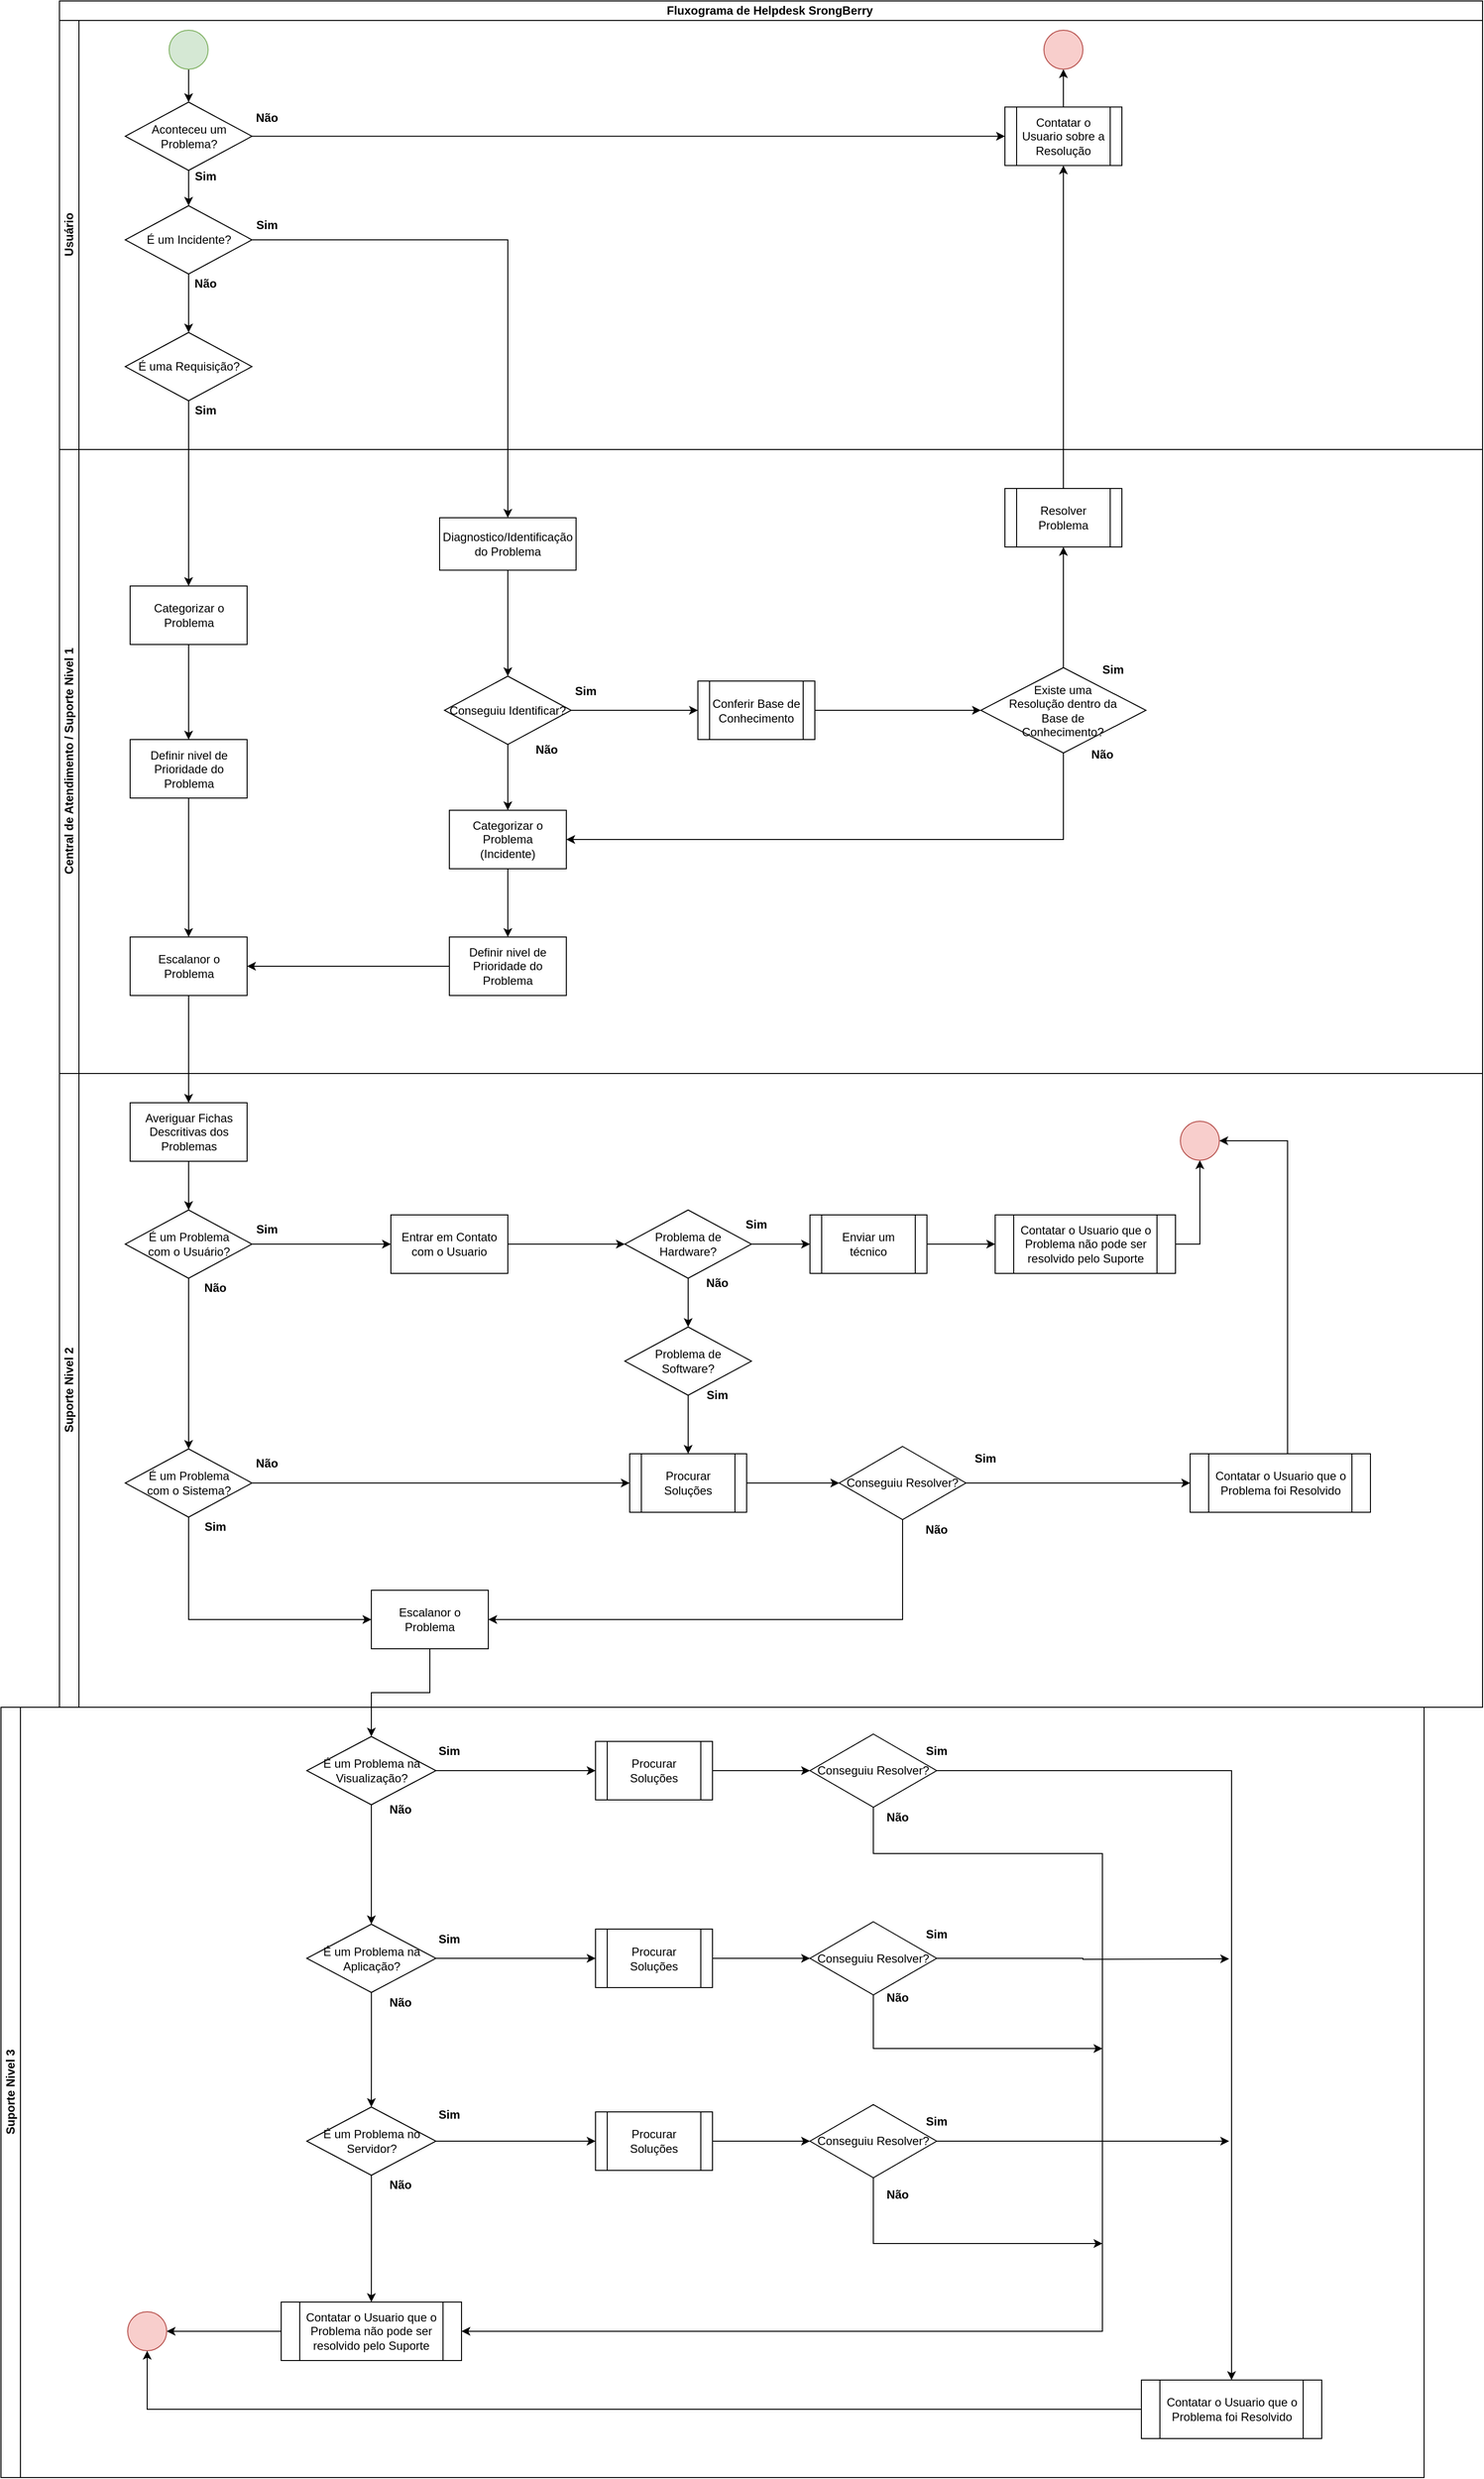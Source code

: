 <mxfile version="14.7.4" type="device"><diagram id="Ul5Ot3bxFoBOUtaAG98L" name="Page-1"><mxGraphModel dx="1038" dy="579" grid="1" gridSize="10" guides="1" tooltips="1" connect="1" arrows="1" fold="1" page="1" pageScale="1" pageWidth="827" pageHeight="1169" math="0" shadow="0"><root><mxCell id="0"/><mxCell id="1" parent="0"/><mxCell id="HW89lJfSW6W3XiBtcc8C-1" value="Fluxograma de Helpdesk SrongBerry&amp;nbsp;" style="swimlane;html=1;childLayout=stackLayout;resizeParent=1;resizeParentMax=0;horizontal=1;startSize=20;horizontalStack=0;" parent="1" vertex="1"><mxGeometry x="200" y="20" width="1460" height="1750" as="geometry"/></mxCell><mxCell id="H0gLCjWkoF_0PNR6tfpx-77" style="edgeStyle=orthogonalEdgeStyle;rounded=0;orthogonalLoop=1;jettySize=auto;html=1;entryX=0.5;entryY=0;entryDx=0;entryDy=0;" parent="HW89lJfSW6W3XiBtcc8C-1" source="H0gLCjWkoF_0PNR6tfpx-32" target="H0gLCjWkoF_0PNR6tfpx-42" edge="1"><mxGeometry relative="1" as="geometry"/></mxCell><mxCell id="H0gLCjWkoF_0PNR6tfpx-41" value="" style="edgeStyle=orthogonalEdgeStyle;rounded=0;orthogonalLoop=1;jettySize=auto;html=1;" parent="HW89lJfSW6W3XiBtcc8C-1" source="H0gLCjWkoF_0PNR6tfpx-30" target="H0gLCjWkoF_0PNR6tfpx-40" edge="1"><mxGeometry relative="1" as="geometry"/></mxCell><mxCell id="H0gLCjWkoF_0PNR6tfpx-97" style="edgeStyle=orthogonalEdgeStyle;rounded=0;orthogonalLoop=1;jettySize=auto;html=1;entryX=0.5;entryY=0;entryDx=0;entryDy=0;" parent="HW89lJfSW6W3XiBtcc8C-1" source="H0gLCjWkoF_0PNR6tfpx-94" target="H0gLCjWkoF_0PNR6tfpx-98" edge="1"><mxGeometry relative="1" as="geometry"><mxPoint x="132.5" y="1180" as="targetPoint"/></mxGeometry></mxCell><mxCell id="HW89lJfSW6W3XiBtcc8C-2" value="Usuário" style="swimlane;html=1;startSize=20;horizontal=0;" parent="HW89lJfSW6W3XiBtcc8C-1" vertex="1"><mxGeometry y="20" width="1460" height="440" as="geometry"><mxRectangle y="20" width="860" height="20" as="alternateBounds"/></mxGeometry></mxCell><mxCell id="H0gLCjWkoF_0PNR6tfpx-22" value="&lt;b&gt;Não&lt;/b&gt;" style="text;html=1;strokeColor=none;fillColor=none;align=center;verticalAlign=middle;whiteSpace=wrap;rounded=0;" parent="HW89lJfSW6W3XiBtcc8C-2" vertex="1"><mxGeometry x="192.5" y="90" width="40" height="20" as="geometry"/></mxCell><mxCell id="H0gLCjWkoF_0PNR6tfpx-26" value="&lt;b&gt;Sim&lt;/b&gt;" style="text;html=1;strokeColor=none;fillColor=none;align=center;verticalAlign=middle;whiteSpace=wrap;rounded=0;" parent="HW89lJfSW6W3XiBtcc8C-2" vertex="1"><mxGeometry x="130" y="150" width="40" height="20" as="geometry"/></mxCell><mxCell id="H0gLCjWkoF_0PNR6tfpx-31" style="edgeStyle=orthogonalEdgeStyle;rounded=0;orthogonalLoop=1;jettySize=auto;html=1;entryX=0.5;entryY=0;entryDx=0;entryDy=0;" parent="HW89lJfSW6W3XiBtcc8C-2" source="H0gLCjWkoF_0PNR6tfpx-28" target="H0gLCjWkoF_0PNR6tfpx-30" edge="1"><mxGeometry relative="1" as="geometry"/></mxCell><mxCell id="H0gLCjWkoF_0PNR6tfpx-100" style="edgeStyle=orthogonalEdgeStyle;rounded=0;orthogonalLoop=1;jettySize=auto;html=1;entryX=0;entryY=0.5;entryDx=0;entryDy=0;" parent="HW89lJfSW6W3XiBtcc8C-2" source="H0gLCjWkoF_0PNR6tfpx-28" target="H0gLCjWkoF_0PNR6tfpx-99" edge="1"><mxGeometry relative="1" as="geometry"/></mxCell><mxCell id="H0gLCjWkoF_0PNR6tfpx-28" value="Aconteceu um Problema?" style="rhombus;whiteSpace=wrap;html=1;" parent="HW89lJfSW6W3XiBtcc8C-2" vertex="1"><mxGeometry x="67.5" y="83.75" width="130" height="70" as="geometry"/></mxCell><mxCell id="H0gLCjWkoF_0PNR6tfpx-33" style="edgeStyle=orthogonalEdgeStyle;rounded=0;orthogonalLoop=1;jettySize=auto;html=1;entryX=0.5;entryY=0;entryDx=0;entryDy=0;" parent="HW89lJfSW6W3XiBtcc8C-2" source="H0gLCjWkoF_0PNR6tfpx-30" target="H0gLCjWkoF_0PNR6tfpx-32" edge="1"><mxGeometry relative="1" as="geometry"/></mxCell><mxCell id="H0gLCjWkoF_0PNR6tfpx-30" value="É um Incidente?" style="rhombus;whiteSpace=wrap;html=1;" parent="HW89lJfSW6W3XiBtcc8C-2" vertex="1"><mxGeometry x="67.5" y="190" width="130" height="70" as="geometry"/></mxCell><mxCell id="H0gLCjWkoF_0PNR6tfpx-32" value="É uma Requisição?" style="rhombus;whiteSpace=wrap;html=1;" parent="HW89lJfSW6W3XiBtcc8C-2" vertex="1"><mxGeometry x="67.5" y="320" width="130" height="70" as="geometry"/></mxCell><mxCell id="H0gLCjWkoF_0PNR6tfpx-44" value="&lt;b&gt;Sim&lt;/b&gt;" style="text;html=1;strokeColor=none;fillColor=none;align=center;verticalAlign=middle;whiteSpace=wrap;rounded=0;" parent="HW89lJfSW6W3XiBtcc8C-2" vertex="1"><mxGeometry x="192.5" y="200" width="40" height="20" as="geometry"/></mxCell><mxCell id="H0gLCjWkoF_0PNR6tfpx-60" value="&lt;b&gt;Sim&lt;/b&gt;" style="text;html=1;strokeColor=none;fillColor=none;align=center;verticalAlign=middle;whiteSpace=wrap;rounded=0;" parent="HW89lJfSW6W3XiBtcc8C-2" vertex="1"><mxGeometry x="130" y="390" width="40" height="20" as="geometry"/></mxCell><mxCell id="H0gLCjWkoF_0PNR6tfpx-61" value="&lt;b&gt;Não&lt;/b&gt;" style="text;html=1;strokeColor=none;fillColor=none;align=center;verticalAlign=middle;whiteSpace=wrap;rounded=0;" parent="HW89lJfSW6W3XiBtcc8C-2" vertex="1"><mxGeometry x="130" y="260" width="40" height="20" as="geometry"/></mxCell><mxCell id="H0gLCjWkoF_0PNR6tfpx-183" style="edgeStyle=orthogonalEdgeStyle;rounded=0;orthogonalLoop=1;jettySize=auto;html=1;entryX=0.5;entryY=1;entryDx=0;entryDy=0;" parent="HW89lJfSW6W3XiBtcc8C-2" source="H0gLCjWkoF_0PNR6tfpx-99" target="H0gLCjWkoF_0PNR6tfpx-107" edge="1"><mxGeometry relative="1" as="geometry"/></mxCell><mxCell id="H0gLCjWkoF_0PNR6tfpx-99" value="Contatar o Usuario sobre a Resolução" style="shape=process;whiteSpace=wrap;html=1;backgroundOutline=1;" parent="HW89lJfSW6W3XiBtcc8C-2" vertex="1"><mxGeometry x="970" y="88.75" width="120" height="60" as="geometry"/></mxCell><mxCell id="H0gLCjWkoF_0PNR6tfpx-106" style="edgeStyle=orthogonalEdgeStyle;rounded=0;orthogonalLoop=1;jettySize=auto;html=1;entryX=0.5;entryY=0;entryDx=0;entryDy=0;" parent="HW89lJfSW6W3XiBtcc8C-2" source="H0gLCjWkoF_0PNR6tfpx-105" target="H0gLCjWkoF_0PNR6tfpx-28" edge="1"><mxGeometry relative="1" as="geometry"/></mxCell><mxCell id="H0gLCjWkoF_0PNR6tfpx-105" value="" style="ellipse;whiteSpace=wrap;html=1;aspect=fixed;fillColor=#d5e8d4;strokeColor=#82b366;" parent="HW89lJfSW6W3XiBtcc8C-2" vertex="1"><mxGeometry x="112.5" y="10" width="40" height="40" as="geometry"/></mxCell><mxCell id="H0gLCjWkoF_0PNR6tfpx-107" value="" style="ellipse;whiteSpace=wrap;html=1;aspect=fixed;fillColor=#f8cecc;strokeColor=#b85450;" parent="HW89lJfSW6W3XiBtcc8C-2" vertex="1"><mxGeometry x="1010" y="10" width="40" height="40" as="geometry"/></mxCell><mxCell id="HW89lJfSW6W3XiBtcc8C-3" value="Central de Atendimento / Suporte Nivel 1" style="swimlane;html=1;startSize=20;horizontal=0;" parent="HW89lJfSW6W3XiBtcc8C-1" vertex="1"><mxGeometry y="460" width="1460" height="640" as="geometry"><mxRectangle y="460" width="1460" height="20" as="alternateBounds"/></mxGeometry></mxCell><mxCell id="H0gLCjWkoF_0PNR6tfpx-87" style="edgeStyle=orthogonalEdgeStyle;rounded=0;orthogonalLoop=1;jettySize=auto;html=1;entryX=0.5;entryY=0;entryDx=0;entryDy=0;" parent="HW89lJfSW6W3XiBtcc8C-3" source="H0gLCjWkoF_0PNR6tfpx-65" target="H0gLCjWkoF_0PNR6tfpx-86" edge="1"><mxGeometry relative="1" as="geometry"/></mxCell><mxCell id="H0gLCjWkoF_0PNR6tfpx-65" value="Conseguiu Identificar?" style="rhombus;whiteSpace=wrap;html=1;" parent="HW89lJfSW6W3XiBtcc8C-3" vertex="1"><mxGeometry x="395" y="232.5" width="130" height="70" as="geometry"/></mxCell><mxCell id="H0gLCjWkoF_0PNR6tfpx-42" value="Categorizar o Problema&lt;br&gt;" style="whiteSpace=wrap;html=1;" parent="HW89lJfSW6W3XiBtcc8C-3" vertex="1"><mxGeometry x="72.5" y="140" width="120" height="60" as="geometry"/></mxCell><mxCell id="H0gLCjWkoF_0PNR6tfpx-79" style="edgeStyle=orthogonalEdgeStyle;rounded=0;orthogonalLoop=1;jettySize=auto;html=1;entryX=0.5;entryY=0;entryDx=0;entryDy=0;" parent="HW89lJfSW6W3XiBtcc8C-3" source="H0gLCjWkoF_0PNR6tfpx-40" target="H0gLCjWkoF_0PNR6tfpx-65" edge="1"><mxGeometry relative="1" as="geometry"/></mxCell><mxCell id="H0gLCjWkoF_0PNR6tfpx-40" value="Diagnostico/Identificação do Problema&lt;br&gt;" style="whiteSpace=wrap;html=1;" parent="HW89lJfSW6W3XiBtcc8C-3" vertex="1"><mxGeometry x="390" y="70" width="140" height="53.75" as="geometry"/></mxCell><mxCell id="H0gLCjWkoF_0PNR6tfpx-83" style="edgeStyle=orthogonalEdgeStyle;rounded=0;orthogonalLoop=1;jettySize=auto;html=1;entryX=0.5;entryY=1;entryDx=0;entryDy=0;" parent="HW89lJfSW6W3XiBtcc8C-3" source="H0gLCjWkoF_0PNR6tfpx-73" target="H0gLCjWkoF_0PNR6tfpx-81" edge="1"><mxGeometry relative="1" as="geometry"/></mxCell><mxCell id="H0gLCjWkoF_0PNR6tfpx-263" style="edgeStyle=orthogonalEdgeStyle;rounded=0;orthogonalLoop=1;jettySize=auto;html=1;entryX=1;entryY=0.5;entryDx=0;entryDy=0;" parent="HW89lJfSW6W3XiBtcc8C-3" source="H0gLCjWkoF_0PNR6tfpx-73" target="H0gLCjWkoF_0PNR6tfpx-86" edge="1"><mxGeometry relative="1" as="geometry"><Array as="points"><mxPoint x="1030" y="400"/></Array></mxGeometry></mxCell><mxCell id="H0gLCjWkoF_0PNR6tfpx-73" value="Existe uma &lt;br&gt;Resolução dentro da&lt;br&gt;Base de &lt;br&gt;Conhecimento?" style="rhombus;whiteSpace=wrap;html=1;" parent="HW89lJfSW6W3XiBtcc8C-3" vertex="1"><mxGeometry x="945.32" y="223.75" width="169.37" height="87.5" as="geometry"/></mxCell><mxCell id="H0gLCjWkoF_0PNR6tfpx-80" style="edgeStyle=orthogonalEdgeStyle;rounded=0;orthogonalLoop=1;jettySize=auto;html=1;entryX=0;entryY=0.5;entryDx=0;entryDy=0;" parent="HW89lJfSW6W3XiBtcc8C-3" source="H0gLCjWkoF_0PNR6tfpx-71" target="H0gLCjWkoF_0PNR6tfpx-73" edge="1"><mxGeometry relative="1" as="geometry"/></mxCell><mxCell id="H0gLCjWkoF_0PNR6tfpx-71" value="Conferir Base de Conhecimento" style="shape=process;whiteSpace=wrap;html=1;backgroundOutline=1;" parent="HW89lJfSW6W3XiBtcc8C-3" vertex="1"><mxGeometry x="655" y="237.5" width="120" height="60" as="geometry"/></mxCell><mxCell id="H0gLCjWkoF_0PNR6tfpx-68" style="edgeStyle=orthogonalEdgeStyle;rounded=0;orthogonalLoop=1;jettySize=auto;html=1;entryX=0;entryY=0.5;entryDx=0;entryDy=0;" parent="HW89lJfSW6W3XiBtcc8C-3" source="H0gLCjWkoF_0PNR6tfpx-65" target="H0gLCjWkoF_0PNR6tfpx-71" edge="1"><mxGeometry relative="1" as="geometry"><mxPoint x="690" y="-235" as="targetPoint"/></mxGeometry></mxCell><mxCell id="H0gLCjWkoF_0PNR6tfpx-75" value="&lt;b&gt;Sim&lt;/b&gt;" style="text;html=1;strokeColor=none;fillColor=none;align=center;verticalAlign=middle;whiteSpace=wrap;rounded=0;" parent="HW89lJfSW6W3XiBtcc8C-3" vertex="1"><mxGeometry x="1061" y="216.25" width="40" height="20" as="geometry"/></mxCell><mxCell id="H0gLCjWkoF_0PNR6tfpx-67" value="&lt;b&gt;Não&lt;/b&gt;" style="text;html=1;strokeColor=none;fillColor=none;align=center;verticalAlign=middle;whiteSpace=wrap;rounded=0;" parent="HW89lJfSW6W3XiBtcc8C-3" vertex="1"><mxGeometry x="480" y="297.5" width="40" height="20" as="geometry"/></mxCell><mxCell id="H0gLCjWkoF_0PNR6tfpx-66" value="&lt;b&gt;Sim&lt;/b&gt;" style="text;html=1;strokeColor=none;fillColor=none;align=center;verticalAlign=middle;whiteSpace=wrap;rounded=0;" parent="HW89lJfSW6W3XiBtcc8C-3" vertex="1"><mxGeometry x="520" y="237.5" width="40" height="20" as="geometry"/></mxCell><mxCell id="H0gLCjWkoF_0PNR6tfpx-81" value="Resolver Problema" style="shape=process;whiteSpace=wrap;html=1;backgroundOutline=1;" parent="HW89lJfSW6W3XiBtcc8C-3" vertex="1"><mxGeometry x="970" y="40" width="120" height="60" as="geometry"/></mxCell><mxCell id="H0gLCjWkoF_0PNR6tfpx-93" style="edgeStyle=orthogonalEdgeStyle;rounded=0;orthogonalLoop=1;jettySize=auto;html=1;entryX=0.5;entryY=0;entryDx=0;entryDy=0;" parent="HW89lJfSW6W3XiBtcc8C-3" source="H0gLCjWkoF_0PNR6tfpx-86" target="H0gLCjWkoF_0PNR6tfpx-92" edge="1"><mxGeometry relative="1" as="geometry"/></mxCell><mxCell id="H0gLCjWkoF_0PNR6tfpx-86" value="Categorizar o Problema&lt;br&gt;(Incidente)" style="whiteSpace=wrap;html=1;" parent="HW89lJfSW6W3XiBtcc8C-3" vertex="1"><mxGeometry x="400" y="370" width="120" height="60" as="geometry"/></mxCell><mxCell id="H0gLCjWkoF_0PNR6tfpx-89" value="&lt;b&gt;Não&lt;/b&gt;" style="text;html=1;strokeColor=none;fillColor=none;align=center;verticalAlign=middle;whiteSpace=wrap;rounded=0;" parent="HW89lJfSW6W3XiBtcc8C-3" vertex="1"><mxGeometry x="1050" y="302.5" width="40" height="20" as="geometry"/></mxCell><mxCell id="H0gLCjWkoF_0PNR6tfpx-96" style="edgeStyle=orthogonalEdgeStyle;rounded=0;orthogonalLoop=1;jettySize=auto;html=1;entryX=1;entryY=0.5;entryDx=0;entryDy=0;" parent="HW89lJfSW6W3XiBtcc8C-3" source="H0gLCjWkoF_0PNR6tfpx-92" target="H0gLCjWkoF_0PNR6tfpx-94" edge="1"><mxGeometry relative="1" as="geometry"/></mxCell><mxCell id="H0gLCjWkoF_0PNR6tfpx-92" value="Definir nivel de Prioridade do Problema" style="whiteSpace=wrap;html=1;" parent="HW89lJfSW6W3XiBtcc8C-3" vertex="1"><mxGeometry x="400" y="500" width="120" height="60" as="geometry"/></mxCell><mxCell id="H0gLCjWkoF_0PNR6tfpx-94" value="Escalanor o Problema" style="whiteSpace=wrap;html=1;" parent="HW89lJfSW6W3XiBtcc8C-3" vertex="1"><mxGeometry x="72.5" y="500" width="120" height="60" as="geometry"/></mxCell><mxCell id="H0gLCjWkoF_0PNR6tfpx-90" value="Definir nivel de Prioridade do Problema" style="whiteSpace=wrap;html=1;" parent="HW89lJfSW6W3XiBtcc8C-3" vertex="1"><mxGeometry x="72.5" y="297.5" width="120" height="60" as="geometry"/></mxCell><mxCell id="H0gLCjWkoF_0PNR6tfpx-91" value="" style="edgeStyle=orthogonalEdgeStyle;rounded=0;orthogonalLoop=1;jettySize=auto;html=1;" parent="HW89lJfSW6W3XiBtcc8C-3" source="H0gLCjWkoF_0PNR6tfpx-42" target="H0gLCjWkoF_0PNR6tfpx-90" edge="1"><mxGeometry relative="1" as="geometry"/></mxCell><mxCell id="H0gLCjWkoF_0PNR6tfpx-95" style="edgeStyle=orthogonalEdgeStyle;rounded=0;orthogonalLoop=1;jettySize=auto;html=1;entryX=0.5;entryY=0;entryDx=0;entryDy=0;" parent="HW89lJfSW6W3XiBtcc8C-3" source="H0gLCjWkoF_0PNR6tfpx-90" target="H0gLCjWkoF_0PNR6tfpx-94" edge="1"><mxGeometry relative="1" as="geometry"/></mxCell><mxCell id="H0gLCjWkoF_0PNR6tfpx-182" style="edgeStyle=orthogonalEdgeStyle;rounded=0;orthogonalLoop=1;jettySize=auto;html=1;entryX=0.5;entryY=1;entryDx=0;entryDy=0;" parent="HW89lJfSW6W3XiBtcc8C-1" source="H0gLCjWkoF_0PNR6tfpx-81" target="H0gLCjWkoF_0PNR6tfpx-99" edge="1"><mxGeometry relative="1" as="geometry"/></mxCell><mxCell id="HW89lJfSW6W3XiBtcc8C-4" value="Suporte Nivel 2" style="swimlane;html=1;startSize=20;horizontal=0;" parent="HW89lJfSW6W3XiBtcc8C-1" vertex="1"><mxGeometry y="1100" width="1460" height="650" as="geometry"><mxRectangle y="1100" width="1460" height="20" as="alternateBounds"/></mxGeometry></mxCell><mxCell id="H0gLCjWkoF_0PNR6tfpx-109" style="edgeStyle=orthogonalEdgeStyle;rounded=0;orthogonalLoop=1;jettySize=auto;html=1;entryX=0.5;entryY=0;entryDx=0;entryDy=0;" parent="HW89lJfSW6W3XiBtcc8C-4" source="H0gLCjWkoF_0PNR6tfpx-98" target="H0gLCjWkoF_0PNR6tfpx-108" edge="1"><mxGeometry relative="1" as="geometry"/></mxCell><mxCell id="H0gLCjWkoF_0PNR6tfpx-98" value="Averiguar Fichas Descritivas dos Problemas" style="whiteSpace=wrap;html=1;" parent="HW89lJfSW6W3XiBtcc8C-4" vertex="1"><mxGeometry x="72.5" y="30" width="120" height="60" as="geometry"/></mxCell><mxCell id="H0gLCjWkoF_0PNR6tfpx-111" style="edgeStyle=orthogonalEdgeStyle;rounded=0;orthogonalLoop=1;jettySize=auto;html=1;" parent="HW89lJfSW6W3XiBtcc8C-4" source="H0gLCjWkoF_0PNR6tfpx-108" target="H0gLCjWkoF_0PNR6tfpx-110" edge="1"><mxGeometry relative="1" as="geometry"/></mxCell><mxCell id="H0gLCjWkoF_0PNR6tfpx-108" value="É um Problema &lt;br&gt;com o Usuário?" style="rhombus;whiteSpace=wrap;html=1;" parent="HW89lJfSW6W3XiBtcc8C-4" vertex="1"><mxGeometry x="67.5" y="140" width="130" height="70" as="geometry"/></mxCell><mxCell id="H0gLCjWkoF_0PNR6tfpx-164" style="edgeStyle=orthogonalEdgeStyle;rounded=0;orthogonalLoop=1;jettySize=auto;html=1;entryX=0;entryY=0.5;entryDx=0;entryDy=0;" parent="HW89lJfSW6W3XiBtcc8C-4" source="H0gLCjWkoF_0PNR6tfpx-110" target="H0gLCjWkoF_0PNR6tfpx-159" edge="1"><mxGeometry relative="1" as="geometry"><Array as="points"><mxPoint x="133" y="560"/></Array></mxGeometry></mxCell><mxCell id="H0gLCjWkoF_0PNR6tfpx-165" style="edgeStyle=orthogonalEdgeStyle;rounded=0;orthogonalLoop=1;jettySize=auto;html=1;entryX=0;entryY=0.5;entryDx=0;entryDy=0;" parent="HW89lJfSW6W3XiBtcc8C-4" source="H0gLCjWkoF_0PNR6tfpx-110" target="H0gLCjWkoF_0PNR6tfpx-152" edge="1"><mxGeometry relative="1" as="geometry"/></mxCell><mxCell id="H0gLCjWkoF_0PNR6tfpx-110" value="É um Problema &lt;br&gt;com o Sistema?" style="rhombus;whiteSpace=wrap;html=1;" parent="HW89lJfSW6W3XiBtcc8C-4" vertex="1"><mxGeometry x="67.5" y="385" width="130" height="70" as="geometry"/></mxCell><mxCell id="H0gLCjWkoF_0PNR6tfpx-112" value="&lt;b&gt;Não&lt;/b&gt;" style="text;html=1;strokeColor=none;fillColor=none;align=center;verticalAlign=middle;whiteSpace=wrap;rounded=0;" parent="HW89lJfSW6W3XiBtcc8C-4" vertex="1"><mxGeometry x="140" y="210" width="40" height="20" as="geometry"/></mxCell><mxCell id="H0gLCjWkoF_0PNR6tfpx-115" value="&lt;b&gt;Sim&lt;/b&gt;" style="text;html=1;strokeColor=none;fillColor=none;align=center;verticalAlign=middle;whiteSpace=wrap;rounded=0;" parent="HW89lJfSW6W3XiBtcc8C-4" vertex="1"><mxGeometry x="192.5" y="150" width="40" height="20" as="geometry"/></mxCell><mxCell id="H0gLCjWkoF_0PNR6tfpx-147" style="edgeStyle=orthogonalEdgeStyle;rounded=0;orthogonalLoop=1;jettySize=auto;html=1;" parent="HW89lJfSW6W3XiBtcc8C-4" source="H0gLCjWkoF_0PNR6tfpx-123" target="H0gLCjWkoF_0PNR6tfpx-146" edge="1"><mxGeometry relative="1" as="geometry"/></mxCell><mxCell id="aIm0UG-FdpnNy0SWJvzd-2" style="edgeStyle=orthogonalEdgeStyle;rounded=0;orthogonalLoop=1;jettySize=auto;html=1;exitX=1;exitY=0.5;exitDx=0;exitDy=0;entryX=0;entryY=0.5;entryDx=0;entryDy=0;" edge="1" parent="HW89lJfSW6W3XiBtcc8C-4" source="H0gLCjWkoF_0PNR6tfpx-123" target="aIm0UG-FdpnNy0SWJvzd-1"><mxGeometry relative="1" as="geometry"/></mxCell><mxCell id="H0gLCjWkoF_0PNR6tfpx-123" value="Problema de Hardware?" style="rhombus;whiteSpace=wrap;html=1;" parent="HW89lJfSW6W3XiBtcc8C-4" vertex="1"><mxGeometry x="580" y="140" width="130" height="70" as="geometry"/></mxCell><mxCell id="H0gLCjWkoF_0PNR6tfpx-137" value="&lt;b&gt;Sim&lt;/b&gt;" style="text;html=1;strokeColor=none;fillColor=none;align=center;verticalAlign=middle;whiteSpace=wrap;rounded=0;" parent="HW89lJfSW6W3XiBtcc8C-4" vertex="1"><mxGeometry x="695" y="145" width="40" height="20" as="geometry"/></mxCell><mxCell id="H0gLCjWkoF_0PNR6tfpx-179" style="edgeStyle=orthogonalEdgeStyle;rounded=0;orthogonalLoop=1;jettySize=auto;html=1;entryX=0.5;entryY=1;entryDx=0;entryDy=0;" parent="HW89lJfSW6W3XiBtcc8C-4" source="H0gLCjWkoF_0PNR6tfpx-140" target="H0gLCjWkoF_0PNR6tfpx-142" edge="1"><mxGeometry relative="1" as="geometry"/></mxCell><mxCell id="H0gLCjWkoF_0PNR6tfpx-140" value="&lt;span&gt;Contatar o Usuario que o Problema não pode ser resolvido pelo Suporte&lt;/span&gt;" style="shape=process;whiteSpace=wrap;html=1;backgroundOutline=1;" parent="HW89lJfSW6W3XiBtcc8C-4" vertex="1"><mxGeometry x="960" y="145" width="185" height="60" as="geometry"/></mxCell><mxCell id="H0gLCjWkoF_0PNR6tfpx-142" value="" style="ellipse;whiteSpace=wrap;html=1;aspect=fixed;fillColor=#f8cecc;strokeColor=#b85450;" parent="HW89lJfSW6W3XiBtcc8C-4" vertex="1"><mxGeometry x="1150" y="49" width="40" height="40" as="geometry"/></mxCell><mxCell id="H0gLCjWkoF_0PNR6tfpx-153" style="edgeStyle=orthogonalEdgeStyle;rounded=0;orthogonalLoop=1;jettySize=auto;html=1;" parent="HW89lJfSW6W3XiBtcc8C-4" source="H0gLCjWkoF_0PNR6tfpx-146" target="H0gLCjWkoF_0PNR6tfpx-152" edge="1"><mxGeometry relative="1" as="geometry"/></mxCell><mxCell id="H0gLCjWkoF_0PNR6tfpx-146" value="Problema de &lt;br&gt;Software?" style="rhombus;whiteSpace=wrap;html=1;" parent="HW89lJfSW6W3XiBtcc8C-4" vertex="1"><mxGeometry x="580" y="260" width="130" height="70" as="geometry"/></mxCell><mxCell id="H0gLCjWkoF_0PNR6tfpx-148" value="&lt;b&gt;Não&lt;/b&gt;" style="text;html=1;strokeColor=none;fillColor=none;align=center;verticalAlign=middle;whiteSpace=wrap;rounded=0;" parent="HW89lJfSW6W3XiBtcc8C-4" vertex="1"><mxGeometry x="655" y="205" width="40" height="20" as="geometry"/></mxCell><mxCell id="H0gLCjWkoF_0PNR6tfpx-149" value="&lt;b&gt;Sim&lt;/b&gt;" style="text;html=1;strokeColor=none;fillColor=none;align=center;verticalAlign=middle;whiteSpace=wrap;rounded=0;" parent="HW89lJfSW6W3XiBtcc8C-4" vertex="1"><mxGeometry x="655" y="320" width="40" height="20" as="geometry"/></mxCell><mxCell id="H0gLCjWkoF_0PNR6tfpx-155" style="edgeStyle=orthogonalEdgeStyle;rounded=0;orthogonalLoop=1;jettySize=auto;html=1;entryX=0;entryY=0.5;entryDx=0;entryDy=0;" parent="HW89lJfSW6W3XiBtcc8C-4" source="H0gLCjWkoF_0PNR6tfpx-152" target="H0gLCjWkoF_0PNR6tfpx-154" edge="1"><mxGeometry relative="1" as="geometry"/></mxCell><mxCell id="H0gLCjWkoF_0PNR6tfpx-152" value="Procurar Soluções" style="shape=process;whiteSpace=wrap;html=1;backgroundOutline=1;" parent="HW89lJfSW6W3XiBtcc8C-4" vertex="1"><mxGeometry x="585" y="390" width="120" height="60" as="geometry"/></mxCell><mxCell id="H0gLCjWkoF_0PNR6tfpx-161" style="edgeStyle=orthogonalEdgeStyle;rounded=0;orthogonalLoop=1;jettySize=auto;html=1;entryX=1;entryY=0.5;entryDx=0;entryDy=0;" parent="HW89lJfSW6W3XiBtcc8C-4" source="H0gLCjWkoF_0PNR6tfpx-154" target="H0gLCjWkoF_0PNR6tfpx-159" edge="1"><mxGeometry relative="1" as="geometry"><Array as="points"><mxPoint x="865" y="560"/></Array></mxGeometry></mxCell><mxCell id="H0gLCjWkoF_0PNR6tfpx-265" style="edgeStyle=orthogonalEdgeStyle;rounded=0;orthogonalLoop=1;jettySize=auto;html=1;entryX=0;entryY=0.5;entryDx=0;entryDy=0;" parent="HW89lJfSW6W3XiBtcc8C-4" source="H0gLCjWkoF_0PNR6tfpx-154" target="H0gLCjWkoF_0PNR6tfpx-264" edge="1"><mxGeometry relative="1" as="geometry"/></mxCell><mxCell id="H0gLCjWkoF_0PNR6tfpx-154" value="Conseguiu Resolver?" style="rhombus;whiteSpace=wrap;html=1;" parent="HW89lJfSW6W3XiBtcc8C-4" vertex="1"><mxGeometry x="800" y="382.5" width="130" height="75" as="geometry"/></mxCell><mxCell id="H0gLCjWkoF_0PNR6tfpx-156" value="&lt;b&gt;Não&lt;/b&gt;" style="text;html=1;strokeColor=none;fillColor=none;align=center;verticalAlign=middle;whiteSpace=wrap;rounded=0;" parent="HW89lJfSW6W3XiBtcc8C-4" vertex="1"><mxGeometry x="880" y="457.5" width="40" height="20" as="geometry"/></mxCell><mxCell id="H0gLCjWkoF_0PNR6tfpx-157" value="&lt;b&gt;Sim&lt;/b&gt;" style="text;html=1;strokeColor=none;fillColor=none;align=center;verticalAlign=middle;whiteSpace=wrap;rounded=0;" parent="HW89lJfSW6W3XiBtcc8C-4" vertex="1"><mxGeometry x="930" y="385" width="40" height="20" as="geometry"/></mxCell><mxCell id="H0gLCjWkoF_0PNR6tfpx-159" value="Escalanor o Problema" style="whiteSpace=wrap;html=1;" parent="HW89lJfSW6W3XiBtcc8C-4" vertex="1"><mxGeometry x="320" y="530" width="120" height="60" as="geometry"/></mxCell><mxCell id="H0gLCjWkoF_0PNR6tfpx-163" value="&lt;b&gt;Sim&lt;/b&gt;" style="text;html=1;strokeColor=none;fillColor=none;align=center;verticalAlign=middle;whiteSpace=wrap;rounded=0;" parent="HW89lJfSW6W3XiBtcc8C-4" vertex="1"><mxGeometry x="140" y="455" width="40" height="20" as="geometry"/></mxCell><mxCell id="H0gLCjWkoF_0PNR6tfpx-166" value="&lt;b&gt;Não&lt;/b&gt;" style="text;html=1;strokeColor=none;fillColor=none;align=center;verticalAlign=middle;whiteSpace=wrap;rounded=0;" parent="HW89lJfSW6W3XiBtcc8C-4" vertex="1"><mxGeometry x="192.5" y="390" width="40" height="20" as="geometry"/></mxCell><mxCell id="H0gLCjWkoF_0PNR6tfpx-113" value="Entrar em Contato&lt;br&gt;com o Usuario" style="whiteSpace=wrap;html=1;" parent="HW89lJfSW6W3XiBtcc8C-4" vertex="1"><mxGeometry x="340" y="145" width="120" height="60" as="geometry"/></mxCell><mxCell id="H0gLCjWkoF_0PNR6tfpx-114" value="" style="edgeStyle=orthogonalEdgeStyle;rounded=0;orthogonalLoop=1;jettySize=auto;html=1;" parent="HW89lJfSW6W3XiBtcc8C-4" source="H0gLCjWkoF_0PNR6tfpx-108" target="H0gLCjWkoF_0PNR6tfpx-113" edge="1"><mxGeometry relative="1" as="geometry"/></mxCell><mxCell id="H0gLCjWkoF_0PNR6tfpx-124" style="edgeStyle=orthogonalEdgeStyle;rounded=0;orthogonalLoop=1;jettySize=auto;html=1;entryX=0;entryY=0.5;entryDx=0;entryDy=0;" parent="HW89lJfSW6W3XiBtcc8C-4" source="H0gLCjWkoF_0PNR6tfpx-113" target="H0gLCjWkoF_0PNR6tfpx-123" edge="1"><mxGeometry relative="1" as="geometry"/></mxCell><mxCell id="H0gLCjWkoF_0PNR6tfpx-266" style="edgeStyle=orthogonalEdgeStyle;rounded=0;orthogonalLoop=1;jettySize=auto;html=1;entryX=1;entryY=0.5;entryDx=0;entryDy=0;" parent="HW89lJfSW6W3XiBtcc8C-4" source="H0gLCjWkoF_0PNR6tfpx-264" target="H0gLCjWkoF_0PNR6tfpx-142" edge="1"><mxGeometry relative="1" as="geometry"><Array as="points"><mxPoint x="1260" y="69"/></Array></mxGeometry></mxCell><mxCell id="H0gLCjWkoF_0PNR6tfpx-264" value="&lt;span&gt;Contatar o Usuario que o Problema foi Resolvido&lt;/span&gt;" style="shape=process;whiteSpace=wrap;html=1;backgroundOutline=1;" parent="HW89lJfSW6W3XiBtcc8C-4" vertex="1"><mxGeometry x="1160" y="390" width="185" height="60" as="geometry"/></mxCell><mxCell id="aIm0UG-FdpnNy0SWJvzd-3" style="edgeStyle=orthogonalEdgeStyle;rounded=0;orthogonalLoop=1;jettySize=auto;html=1;exitX=1;exitY=0.5;exitDx=0;exitDy=0;entryX=0;entryY=0.5;entryDx=0;entryDy=0;" edge="1" parent="HW89lJfSW6W3XiBtcc8C-4" source="aIm0UG-FdpnNy0SWJvzd-1" target="H0gLCjWkoF_0PNR6tfpx-140"><mxGeometry relative="1" as="geometry"/></mxCell><mxCell id="aIm0UG-FdpnNy0SWJvzd-1" value="Enviar um técnico" style="shape=process;whiteSpace=wrap;html=1;backgroundOutline=1;" vertex="1" parent="HW89lJfSW6W3XiBtcc8C-4"><mxGeometry x="770" y="145" width="120" height="60" as="geometry"/></mxCell><mxCell id="H0gLCjWkoF_0PNR6tfpx-1" value="Suporte Nivel 3" style="swimlane;html=1;startSize=20;horizontal=0;" parent="1" vertex="1"><mxGeometry x="140" y="1770" width="1460" height="790" as="geometry"><mxRectangle x="140" y="1770" width="30" height="110" as="alternateBounds"/></mxGeometry></mxCell><mxCell id="H0gLCjWkoF_0PNR6tfpx-178" style="edgeStyle=orthogonalEdgeStyle;rounded=0;orthogonalLoop=1;jettySize=auto;html=1;entryX=0.5;entryY=0;entryDx=0;entryDy=0;" parent="H0gLCjWkoF_0PNR6tfpx-1" source="H0gLCjWkoF_0PNR6tfpx-168" target="H0gLCjWkoF_0PNR6tfpx-204" edge="1"><mxGeometry relative="1" as="geometry"><mxPoint x="380.0" y="410" as="targetPoint"/></mxGeometry></mxCell><mxCell id="H0gLCjWkoF_0PNR6tfpx-190" style="edgeStyle=orthogonalEdgeStyle;rounded=0;orthogonalLoop=1;jettySize=auto;html=1;entryX=0;entryY=0.5;entryDx=0;entryDy=0;" parent="H0gLCjWkoF_0PNR6tfpx-1" source="H0gLCjWkoF_0PNR6tfpx-168" target="H0gLCjWkoF_0PNR6tfpx-188" edge="1"><mxGeometry relative="1" as="geometry"/></mxCell><mxCell id="H0gLCjWkoF_0PNR6tfpx-168" value="É um Problema no Servidor?" style="rhombus;whiteSpace=wrap;html=1;" parent="H0gLCjWkoF_0PNR6tfpx-1" vertex="1"><mxGeometry x="313.75" y="410" width="132.5" height="70" as="geometry"/></mxCell><mxCell id="H0gLCjWkoF_0PNR6tfpx-173" style="edgeStyle=orthogonalEdgeStyle;rounded=0;orthogonalLoop=1;jettySize=auto;html=1;entryX=0.5;entryY=0;entryDx=0;entryDy=0;" parent="H0gLCjWkoF_0PNR6tfpx-1" source="H0gLCjWkoF_0PNR6tfpx-169" target="H0gLCjWkoF_0PNR6tfpx-168" edge="1"><mxGeometry relative="1" as="geometry"/></mxCell><mxCell id="H0gLCjWkoF_0PNR6tfpx-189" style="edgeStyle=orthogonalEdgeStyle;rounded=0;orthogonalLoop=1;jettySize=auto;html=1;entryX=0;entryY=0.5;entryDx=0;entryDy=0;" parent="H0gLCjWkoF_0PNR6tfpx-1" source="H0gLCjWkoF_0PNR6tfpx-169" target="H0gLCjWkoF_0PNR6tfpx-187" edge="1"><mxGeometry relative="1" as="geometry"/></mxCell><mxCell id="H0gLCjWkoF_0PNR6tfpx-169" value="É um Problema na Aplicação?" style="rhombus;whiteSpace=wrap;html=1;" parent="H0gLCjWkoF_0PNR6tfpx-1" vertex="1"><mxGeometry x="313.75" y="222.5" width="132.5" height="70" as="geometry"/></mxCell><mxCell id="H0gLCjWkoF_0PNR6tfpx-172" style="edgeStyle=orthogonalEdgeStyle;rounded=0;orthogonalLoop=1;jettySize=auto;html=1;" parent="H0gLCjWkoF_0PNR6tfpx-1" source="H0gLCjWkoF_0PNR6tfpx-170" target="H0gLCjWkoF_0PNR6tfpx-169" edge="1"><mxGeometry relative="1" as="geometry"/></mxCell><mxCell id="H0gLCjWkoF_0PNR6tfpx-170" value="É um Problema na Visualização?" style="rhombus;whiteSpace=wrap;html=1;" parent="H0gLCjWkoF_0PNR6tfpx-1" vertex="1"><mxGeometry x="313.75" y="30" width="132.5" height="70" as="geometry"/></mxCell><mxCell id="H0gLCjWkoF_0PNR6tfpx-176" value="&lt;b&gt;Não&lt;/b&gt;" style="text;html=1;strokeColor=none;fillColor=none;align=center;verticalAlign=middle;whiteSpace=wrap;rounded=0;" parent="H0gLCjWkoF_0PNR6tfpx-1" vertex="1"><mxGeometry x="390" y="480" width="40" height="20" as="geometry"/></mxCell><mxCell id="H0gLCjWkoF_0PNR6tfpx-184" style="edgeStyle=orthogonalEdgeStyle;rounded=0;orthogonalLoop=1;jettySize=auto;html=1;entryX=0;entryY=0.5;entryDx=0;entryDy=0;" parent="H0gLCjWkoF_0PNR6tfpx-1" source="H0gLCjWkoF_0PNR6tfpx-170" target="H0gLCjWkoF_0PNR6tfpx-186" edge="1"><mxGeometry relative="1" as="geometry"><mxPoint x="600" y="65" as="targetPoint"/></mxGeometry></mxCell><mxCell id="H0gLCjWkoF_0PNR6tfpx-193" style="edgeStyle=orthogonalEdgeStyle;rounded=0;orthogonalLoop=1;jettySize=auto;html=1;entryX=0;entryY=0.5;entryDx=0;entryDy=0;" parent="H0gLCjWkoF_0PNR6tfpx-1" source="H0gLCjWkoF_0PNR6tfpx-186" target="H0gLCjWkoF_0PNR6tfpx-191" edge="1"><mxGeometry relative="1" as="geometry"/></mxCell><mxCell id="H0gLCjWkoF_0PNR6tfpx-186" value="Procurar Soluções" style="shape=process;whiteSpace=wrap;html=1;backgroundOutline=1;" parent="H0gLCjWkoF_0PNR6tfpx-1" vertex="1"><mxGeometry x="610" y="35" width="120" height="60" as="geometry"/></mxCell><mxCell id="H0gLCjWkoF_0PNR6tfpx-195" style="edgeStyle=orthogonalEdgeStyle;rounded=0;orthogonalLoop=1;jettySize=auto;html=1;entryX=0;entryY=0.5;entryDx=0;entryDy=0;" parent="H0gLCjWkoF_0PNR6tfpx-1" source="H0gLCjWkoF_0PNR6tfpx-187" target="H0gLCjWkoF_0PNR6tfpx-194" edge="1"><mxGeometry relative="1" as="geometry"/></mxCell><mxCell id="H0gLCjWkoF_0PNR6tfpx-187" value="Procurar Soluções" style="shape=process;whiteSpace=wrap;html=1;backgroundOutline=1;" parent="H0gLCjWkoF_0PNR6tfpx-1" vertex="1"><mxGeometry x="610" y="227.5" width="120" height="60" as="geometry"/></mxCell><mxCell id="H0gLCjWkoF_0PNR6tfpx-197" style="edgeStyle=orthogonalEdgeStyle;rounded=0;orthogonalLoop=1;jettySize=auto;html=1;entryX=0;entryY=0.5;entryDx=0;entryDy=0;" parent="H0gLCjWkoF_0PNR6tfpx-1" source="H0gLCjWkoF_0PNR6tfpx-188" target="H0gLCjWkoF_0PNR6tfpx-196" edge="1"><mxGeometry relative="1" as="geometry"/></mxCell><mxCell id="H0gLCjWkoF_0PNR6tfpx-188" value="Procurar Soluções" style="shape=process;whiteSpace=wrap;html=1;backgroundOutline=1;" parent="H0gLCjWkoF_0PNR6tfpx-1" vertex="1"><mxGeometry x="610" y="415" width="120" height="60" as="geometry"/></mxCell><mxCell id="H0gLCjWkoF_0PNR6tfpx-212" style="edgeStyle=orthogonalEdgeStyle;rounded=0;orthogonalLoop=1;jettySize=auto;html=1;entryX=0.5;entryY=0;entryDx=0;entryDy=0;" parent="H0gLCjWkoF_0PNR6tfpx-1" source="H0gLCjWkoF_0PNR6tfpx-191" target="H0gLCjWkoF_0PNR6tfpx-211" edge="1"><mxGeometry relative="1" as="geometry"/></mxCell><mxCell id="H0gLCjWkoF_0PNR6tfpx-267" style="edgeStyle=orthogonalEdgeStyle;rounded=0;orthogonalLoop=1;jettySize=auto;html=1;entryX=1;entryY=0.5;entryDx=0;entryDy=0;" parent="H0gLCjWkoF_0PNR6tfpx-1" source="H0gLCjWkoF_0PNR6tfpx-191" target="H0gLCjWkoF_0PNR6tfpx-204" edge="1"><mxGeometry relative="1" as="geometry"><Array as="points"><mxPoint x="895" y="150"/><mxPoint x="1130" y="150"/><mxPoint x="1130" y="640"/></Array></mxGeometry></mxCell><mxCell id="H0gLCjWkoF_0PNR6tfpx-191" value="Conseguiu Resolver?" style="rhombus;whiteSpace=wrap;html=1;" parent="H0gLCjWkoF_0PNR6tfpx-1" vertex="1"><mxGeometry x="830" y="27.5" width="130" height="75" as="geometry"/></mxCell><mxCell id="H0gLCjWkoF_0PNR6tfpx-194" value="Conseguiu Resolver?" style="rhombus;whiteSpace=wrap;html=1;" parent="H0gLCjWkoF_0PNR6tfpx-1" vertex="1"><mxGeometry x="830" y="220" width="130" height="75" as="geometry"/></mxCell><mxCell id="H0gLCjWkoF_0PNR6tfpx-196" value="Conseguiu Resolver?" style="rhombus;whiteSpace=wrap;html=1;" parent="H0gLCjWkoF_0PNR6tfpx-1" vertex="1"><mxGeometry x="830" y="407.5" width="130" height="75" as="geometry"/></mxCell><mxCell id="H0gLCjWkoF_0PNR6tfpx-198" value="&lt;b&gt;Sim&lt;/b&gt;" style="text;html=1;strokeColor=none;fillColor=none;align=center;verticalAlign=middle;whiteSpace=wrap;rounded=0;" parent="H0gLCjWkoF_0PNR6tfpx-1" vertex="1"><mxGeometry x="940" y="35" width="40" height="20" as="geometry"/></mxCell><mxCell id="H0gLCjWkoF_0PNR6tfpx-199" value="&lt;b&gt;Sim&lt;/b&gt;" style="text;html=1;strokeColor=none;fillColor=none;align=center;verticalAlign=middle;whiteSpace=wrap;rounded=0;" parent="H0gLCjWkoF_0PNR6tfpx-1" vertex="1"><mxGeometry x="940" y="222.5" width="40" height="20" as="geometry"/></mxCell><mxCell id="H0gLCjWkoF_0PNR6tfpx-200" value="&lt;b&gt;Sim&lt;/b&gt;" style="text;html=1;strokeColor=none;fillColor=none;align=center;verticalAlign=middle;whiteSpace=wrap;rounded=0;" parent="H0gLCjWkoF_0PNR6tfpx-1" vertex="1"><mxGeometry x="940" y="415" width="40" height="20" as="geometry"/></mxCell><mxCell id="H0gLCjWkoF_0PNR6tfpx-207" style="edgeStyle=orthogonalEdgeStyle;rounded=0;orthogonalLoop=1;jettySize=auto;html=1;" parent="H0gLCjWkoF_0PNR6tfpx-1" source="H0gLCjWkoF_0PNR6tfpx-204" target="H0gLCjWkoF_0PNR6tfpx-206" edge="1"><mxGeometry relative="1" as="geometry"/></mxCell><mxCell id="H0gLCjWkoF_0PNR6tfpx-204" value="&lt;span&gt;Contatar o Usuario que o Problema não pode ser resolvido pelo Suporte&lt;/span&gt;" style="shape=process;whiteSpace=wrap;html=1;backgroundOutline=1;" parent="H0gLCjWkoF_0PNR6tfpx-1" vertex="1"><mxGeometry x="287.5" y="610" width="185" height="60" as="geometry"/></mxCell><mxCell id="H0gLCjWkoF_0PNR6tfpx-206" value="" style="ellipse;whiteSpace=wrap;html=1;aspect=fixed;fillColor=#f8cecc;strokeColor=#b85450;" parent="H0gLCjWkoF_0PNR6tfpx-1" vertex="1"><mxGeometry x="130" y="620" width="40" height="40" as="geometry"/></mxCell><mxCell id="H0gLCjWkoF_0PNR6tfpx-262" style="edgeStyle=orthogonalEdgeStyle;rounded=0;orthogonalLoop=1;jettySize=auto;html=1;entryX=0.5;entryY=1;entryDx=0;entryDy=0;" parent="H0gLCjWkoF_0PNR6tfpx-1" source="H0gLCjWkoF_0PNR6tfpx-211" target="H0gLCjWkoF_0PNR6tfpx-206" edge="1"><mxGeometry relative="1" as="geometry"/></mxCell><mxCell id="H0gLCjWkoF_0PNR6tfpx-211" value="&lt;span&gt;Contatar o Usuario que o Problema foi Resolvido&lt;/span&gt;" style="shape=process;whiteSpace=wrap;html=1;backgroundOutline=1;" parent="H0gLCjWkoF_0PNR6tfpx-1" vertex="1"><mxGeometry x="1170" y="690" width="185" height="60" as="geometry"/></mxCell><mxCell id="H0gLCjWkoF_0PNR6tfpx-175" value="&lt;b&gt;Não&lt;/b&gt;" style="text;html=1;strokeColor=none;fillColor=none;align=center;verticalAlign=middle;whiteSpace=wrap;rounded=0;" parent="H0gLCjWkoF_0PNR6tfpx-1" vertex="1"><mxGeometry x="390" y="292.5" width="40" height="20" as="geometry"/></mxCell><mxCell id="H0gLCjWkoF_0PNR6tfpx-220" value="&lt;b&gt;Não&lt;/b&gt;" style="text;html=1;strokeColor=none;fillColor=none;align=center;verticalAlign=middle;whiteSpace=wrap;rounded=0;" parent="H0gLCjWkoF_0PNR6tfpx-1" vertex="1"><mxGeometry x="900" y="490" width="40" height="20" as="geometry"/></mxCell><mxCell id="H0gLCjWkoF_0PNR6tfpx-223" value="&lt;b&gt;Sim&lt;/b&gt;" style="text;html=1;strokeColor=none;fillColor=none;align=center;verticalAlign=middle;whiteSpace=wrap;rounded=0;" parent="H0gLCjWkoF_0PNR6tfpx-1" vertex="1"><mxGeometry x="440" y="227.5" width="40" height="20" as="geometry"/></mxCell><mxCell id="H0gLCjWkoF_0PNR6tfpx-260" value="&lt;b&gt;Sim&lt;/b&gt;" style="text;html=1;strokeColor=none;fillColor=none;align=center;verticalAlign=middle;whiteSpace=wrap;rounded=0;" parent="H0gLCjWkoF_0PNR6tfpx-1" vertex="1"><mxGeometry x="440" y="407.5" width="40" height="20" as="geometry"/></mxCell><mxCell id="H0gLCjWkoF_0PNR6tfpx-261" value="&lt;b&gt;Sim&lt;/b&gt;" style="text;html=1;strokeColor=none;fillColor=none;align=center;verticalAlign=middle;whiteSpace=wrap;rounded=0;" parent="H0gLCjWkoF_0PNR6tfpx-1" vertex="1"><mxGeometry x="440" y="35" width="40" height="20" as="geometry"/></mxCell><mxCell id="H0gLCjWkoF_0PNR6tfpx-174" value="&lt;b&gt;Não&lt;/b&gt;" style="text;html=1;strokeColor=none;fillColor=none;align=center;verticalAlign=middle;whiteSpace=wrap;rounded=0;" parent="H0gLCjWkoF_0PNR6tfpx-1" vertex="1"><mxGeometry x="390" y="95" width="40" height="20" as="geometry"/></mxCell><mxCell id="H0gLCjWkoF_0PNR6tfpx-270" value="&lt;b&gt;Não&lt;/b&gt;" style="text;html=1;strokeColor=none;fillColor=none;align=center;verticalAlign=middle;whiteSpace=wrap;rounded=0;" parent="H0gLCjWkoF_0PNR6tfpx-1" vertex="1"><mxGeometry x="900" y="287.5" width="40" height="20" as="geometry"/></mxCell><mxCell id="H0gLCjWkoF_0PNR6tfpx-271" value="&lt;b&gt;Não&lt;/b&gt;" style="text;html=1;strokeColor=none;fillColor=none;align=center;verticalAlign=middle;whiteSpace=wrap;rounded=0;" parent="H0gLCjWkoF_0PNR6tfpx-1" vertex="1"><mxGeometry x="900" y="102.5" width="40" height="20" as="geometry"/></mxCell><mxCell id="H0gLCjWkoF_0PNR6tfpx-171" style="edgeStyle=orthogonalEdgeStyle;rounded=0;orthogonalLoop=1;jettySize=auto;html=1;entryX=0.5;entryY=0;entryDx=0;entryDy=0;" parent="1" source="H0gLCjWkoF_0PNR6tfpx-159" target="H0gLCjWkoF_0PNR6tfpx-170" edge="1"><mxGeometry relative="1" as="geometry"/></mxCell><mxCell id="H0gLCjWkoF_0PNR6tfpx-214" style="edgeStyle=orthogonalEdgeStyle;rounded=0;orthogonalLoop=1;jettySize=auto;html=1;" parent="1" source="H0gLCjWkoF_0PNR6tfpx-194" edge="1"><mxGeometry relative="1" as="geometry"><mxPoint x="1400" y="2028" as="targetPoint"/></mxGeometry></mxCell><mxCell id="H0gLCjWkoF_0PNR6tfpx-215" style="edgeStyle=orthogonalEdgeStyle;rounded=0;orthogonalLoop=1;jettySize=auto;html=1;" parent="1" source="H0gLCjWkoF_0PNR6tfpx-196" edge="1"><mxGeometry relative="1" as="geometry"><mxPoint x="1400" y="2215" as="targetPoint"/></mxGeometry></mxCell><mxCell id="H0gLCjWkoF_0PNR6tfpx-268" style="edgeStyle=orthogonalEdgeStyle;rounded=0;orthogonalLoop=1;jettySize=auto;html=1;" parent="1" source="H0gLCjWkoF_0PNR6tfpx-194" edge="1"><mxGeometry relative="1" as="geometry"><mxPoint x="1270" y="2120" as="targetPoint"/><Array as="points"><mxPoint x="1035" y="2120"/></Array></mxGeometry></mxCell><mxCell id="H0gLCjWkoF_0PNR6tfpx-269" style="edgeStyle=orthogonalEdgeStyle;rounded=0;orthogonalLoop=1;jettySize=auto;html=1;" parent="1" source="H0gLCjWkoF_0PNR6tfpx-196" edge="1"><mxGeometry relative="1" as="geometry"><mxPoint x="1270" y="2320" as="targetPoint"/><Array as="points"><mxPoint x="1035" y="2320"/></Array></mxGeometry></mxCell></root></mxGraphModel></diagram></mxfile>